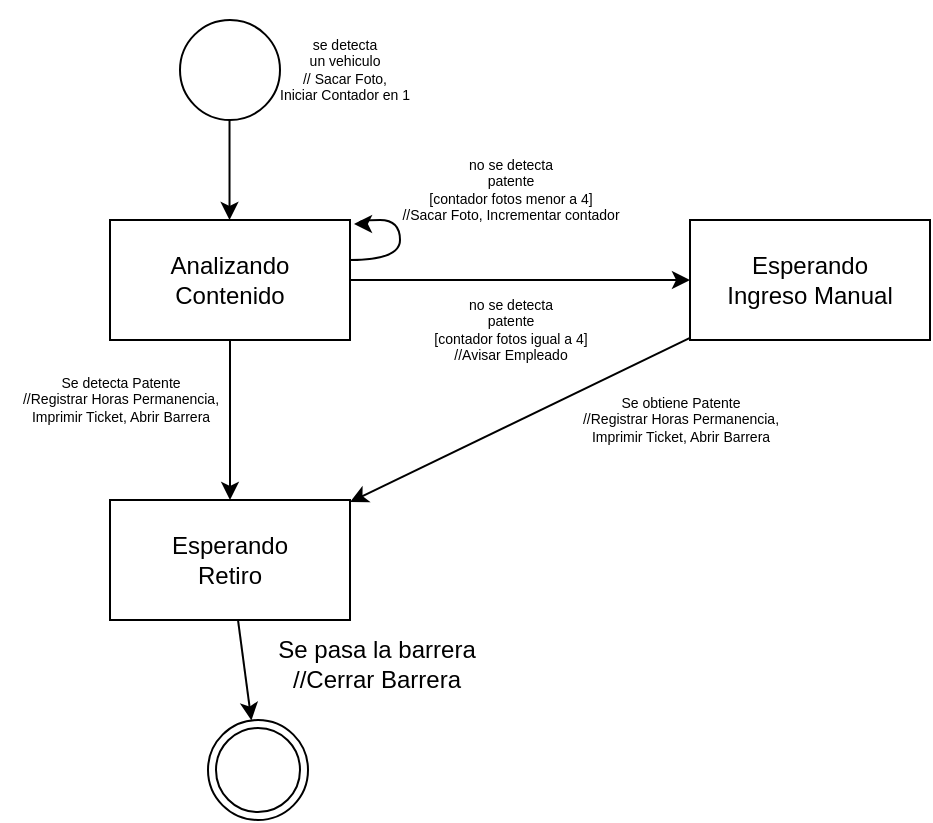 <mxfile version="24.7.17">
  <diagram name="Página-1" id="mdZBjKnsUl-zOqaxmwN8">
    <mxGraphModel dx="733" dy="443" grid="1" gridSize="10" guides="1" tooltips="1" connect="1" arrows="1" fold="1" page="1" pageScale="1" pageWidth="827" pageHeight="1169" math="0" shadow="0">
      <root>
        <mxCell id="0" />
        <mxCell id="1" parent="0" />
        <mxCell id="Mtf_iVx3d2QCP4QghA2w-1" value="" style="ellipse;whiteSpace=wrap;html=1;aspect=fixed;" vertex="1" parent="1">
          <mxGeometry x="350" y="60" width="50" height="50" as="geometry" />
        </mxCell>
        <mxCell id="Mtf_iVx3d2QCP4QghA2w-2" value="" style="endArrow=none;html=1;rounded=0;startArrow=classic;startFill=1;" edge="1" parent="1">
          <mxGeometry width="50" height="50" relative="1" as="geometry">
            <mxPoint x="374.76" y="160" as="sourcePoint" />
            <mxPoint x="374.76" y="110" as="targetPoint" />
          </mxGeometry>
        </mxCell>
        <mxCell id="Mtf_iVx3d2QCP4QghA2w-3" value="&lt;h5 style=&quot;font-size: 7px;&quot;&gt;&lt;span style=&quot;font-weight: normal;&quot;&gt;se detecta&lt;br&gt;un vehiculo&lt;br&gt;// Sacar Foto,&lt;br&gt;Iniciar Contador en 1&lt;/span&gt;&lt;/h5&gt;" style="text;html=1;align=center;verticalAlign=middle;resizable=0;points=[];autosize=1;strokeColor=none;fillColor=none;" vertex="1" parent="1">
          <mxGeometry x="387" y="50" width="90" height="70" as="geometry" />
        </mxCell>
        <mxCell id="Mtf_iVx3d2QCP4QghA2w-5" style="edgeStyle=orthogonalEdgeStyle;rounded=0;orthogonalLoop=1;jettySize=auto;html=1;curved=1;" edge="1" parent="1" source="Mtf_iVx3d2QCP4QghA2w-4">
          <mxGeometry relative="1" as="geometry">
            <mxPoint x="437" y="162" as="targetPoint" />
            <Array as="points">
              <mxPoint x="460" y="180" />
              <mxPoint x="460" y="160" />
              <mxPoint x="440" y="160" />
            </Array>
          </mxGeometry>
        </mxCell>
        <mxCell id="Mtf_iVx3d2QCP4QghA2w-13" value="" style="edgeStyle=orthogonalEdgeStyle;rounded=0;orthogonalLoop=1;jettySize=auto;html=1;" edge="1" parent="1" source="Mtf_iVx3d2QCP4QghA2w-4" target="Mtf_iVx3d2QCP4QghA2w-12">
          <mxGeometry relative="1" as="geometry" />
        </mxCell>
        <mxCell id="Mtf_iVx3d2QCP4QghA2w-19" value="" style="edgeStyle=orthogonalEdgeStyle;rounded=0;orthogonalLoop=1;jettySize=auto;html=1;" edge="1" parent="1" source="Mtf_iVx3d2QCP4QghA2w-4" target="Mtf_iVx3d2QCP4QghA2w-18">
          <mxGeometry relative="1" as="geometry">
            <mxPoint x="460" y="170" as="sourcePoint" />
          </mxGeometry>
        </mxCell>
        <mxCell id="Mtf_iVx3d2QCP4QghA2w-4" value="Analizando&lt;div&gt;Contenido&lt;/div&gt;" style="rounded=0;whiteSpace=wrap;html=1;" vertex="1" parent="1">
          <mxGeometry x="315" y="160" width="120" height="60" as="geometry" />
        </mxCell>
        <mxCell id="Mtf_iVx3d2QCP4QghA2w-6" value="&lt;h5 style=&quot;font-size: 7px;&quot;&gt;&lt;span style=&quot;font-weight: normal;&quot;&gt;no se detecta&lt;br&gt;patente&lt;br&gt;[contador fotos menor a 4]&lt;br&gt;//Sacar Foto, Incrementar contador&lt;/span&gt;&lt;/h5&gt;" style="text;html=1;align=center;verticalAlign=middle;resizable=0;points=[];autosize=1;strokeColor=none;fillColor=none;" vertex="1" parent="1">
          <mxGeometry x="450" y="110" width="130" height="70" as="geometry" />
        </mxCell>
        <mxCell id="Mtf_iVx3d2QCP4QghA2w-10" value="&lt;h5 style=&quot;font-size: 7px;&quot;&gt;&lt;span style=&quot;font-weight: normal;&quot;&gt;no se detecta&lt;br&gt;patente&lt;br&gt;[contador fotos igual a 4]&lt;br&gt;//Avisar Empleado&lt;/span&gt;&lt;/h5&gt;" style="text;html=1;align=center;verticalAlign=middle;resizable=0;points=[];autosize=1;strokeColor=none;fillColor=none;" vertex="1" parent="1">
          <mxGeometry x="465" y="180" width="100" height="70" as="geometry" />
        </mxCell>
        <mxCell id="Mtf_iVx3d2QCP4QghA2w-12" value="Esperando&lt;br&gt;Retiro" style="whiteSpace=wrap;html=1;rounded=0;" vertex="1" parent="1">
          <mxGeometry x="315" y="300" width="120" height="60" as="geometry" />
        </mxCell>
        <mxCell id="Mtf_iVx3d2QCP4QghA2w-14" value="&lt;h5 style=&quot;font-size: 7px;&quot;&gt;&lt;span style=&quot;font-weight: normal;&quot;&gt;Se detecta Patente&lt;br&gt;//Registrar Horas Permanencia,&lt;br&gt;Imprimir Ticket, Abrir Barrera&lt;/span&gt;&lt;/h5&gt;" style="text;html=1;align=center;verticalAlign=middle;resizable=0;points=[];autosize=1;strokeColor=none;fillColor=none;" vertex="1" parent="1">
          <mxGeometry x="260" y="220" width="120" height="60" as="geometry" />
        </mxCell>
        <mxCell id="Mtf_iVx3d2QCP4QghA2w-15" value="" style="ellipse;shape=doubleEllipse;whiteSpace=wrap;html=1;aspect=fixed;" vertex="1" parent="1">
          <mxGeometry x="364" y="410" width="50" height="50" as="geometry" />
        </mxCell>
        <mxCell id="Mtf_iVx3d2QCP4QghA2w-16" value="" style="endArrow=classic;html=1;rounded=0;endFill=1;" edge="1" parent="1" source="Mtf_iVx3d2QCP4QghA2w-12" target="Mtf_iVx3d2QCP4QghA2w-15">
          <mxGeometry width="50" height="50" relative="1" as="geometry">
            <mxPoint x="388.86" y="510" as="sourcePoint" />
            <mxPoint x="388.86" y="460" as="targetPoint" />
          </mxGeometry>
        </mxCell>
        <mxCell id="Mtf_iVx3d2QCP4QghA2w-17" value="Se pasa la barrera&lt;div&gt;//Cerrar Barrera&lt;/div&gt;" style="text;html=1;align=center;verticalAlign=middle;resizable=0;points=[];autosize=1;strokeColor=none;fillColor=none;" vertex="1" parent="1">
          <mxGeometry x="388" y="362" width="120" height="40" as="geometry" />
        </mxCell>
        <mxCell id="Mtf_iVx3d2QCP4QghA2w-20" style="rounded=0;orthogonalLoop=1;jettySize=auto;html=1;" edge="1" parent="1" source="Mtf_iVx3d2QCP4QghA2w-18" target="Mtf_iVx3d2QCP4QghA2w-12">
          <mxGeometry relative="1" as="geometry" />
        </mxCell>
        <mxCell id="Mtf_iVx3d2QCP4QghA2w-18" value="Esperando&lt;div&gt;Ingreso Manual&lt;/div&gt;" style="whiteSpace=wrap;html=1;rounded=0;" vertex="1" parent="1">
          <mxGeometry x="605" y="160" width="120" height="60" as="geometry" />
        </mxCell>
        <mxCell id="Mtf_iVx3d2QCP4QghA2w-21" value="&lt;h5 style=&quot;font-size: 7px;&quot;&gt;&lt;span style=&quot;font-weight: normal;&quot;&gt;Se obtiene Patente&lt;br&gt;//Registrar Horas Permanencia,&lt;br&gt;Imprimir Ticket, Abrir Barrera&lt;/span&gt;&lt;/h5&gt;" style="text;html=1;align=center;verticalAlign=middle;resizable=0;points=[];autosize=1;strokeColor=none;fillColor=none;" vertex="1" parent="1">
          <mxGeometry x="540" y="230" width="120" height="60" as="geometry" />
        </mxCell>
      </root>
    </mxGraphModel>
  </diagram>
</mxfile>
